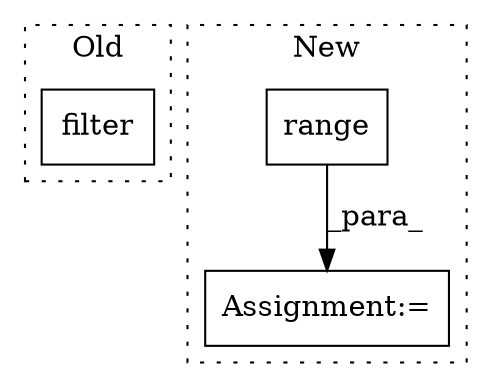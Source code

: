 digraph G {
subgraph cluster0 {
1 [label="filter" a="32" s="7000,7047" l="7,1" shape="box"];
label = "Old";
style="dotted";
}
subgraph cluster1 {
2 [label="range" a="32" s="11369,11428" l="6,1" shape="box"];
3 [label="Assignment:=" a="7" s="11285,11429" l="57,2" shape="box"];
label = "New";
style="dotted";
}
2 -> 3 [label="_para_"];
}